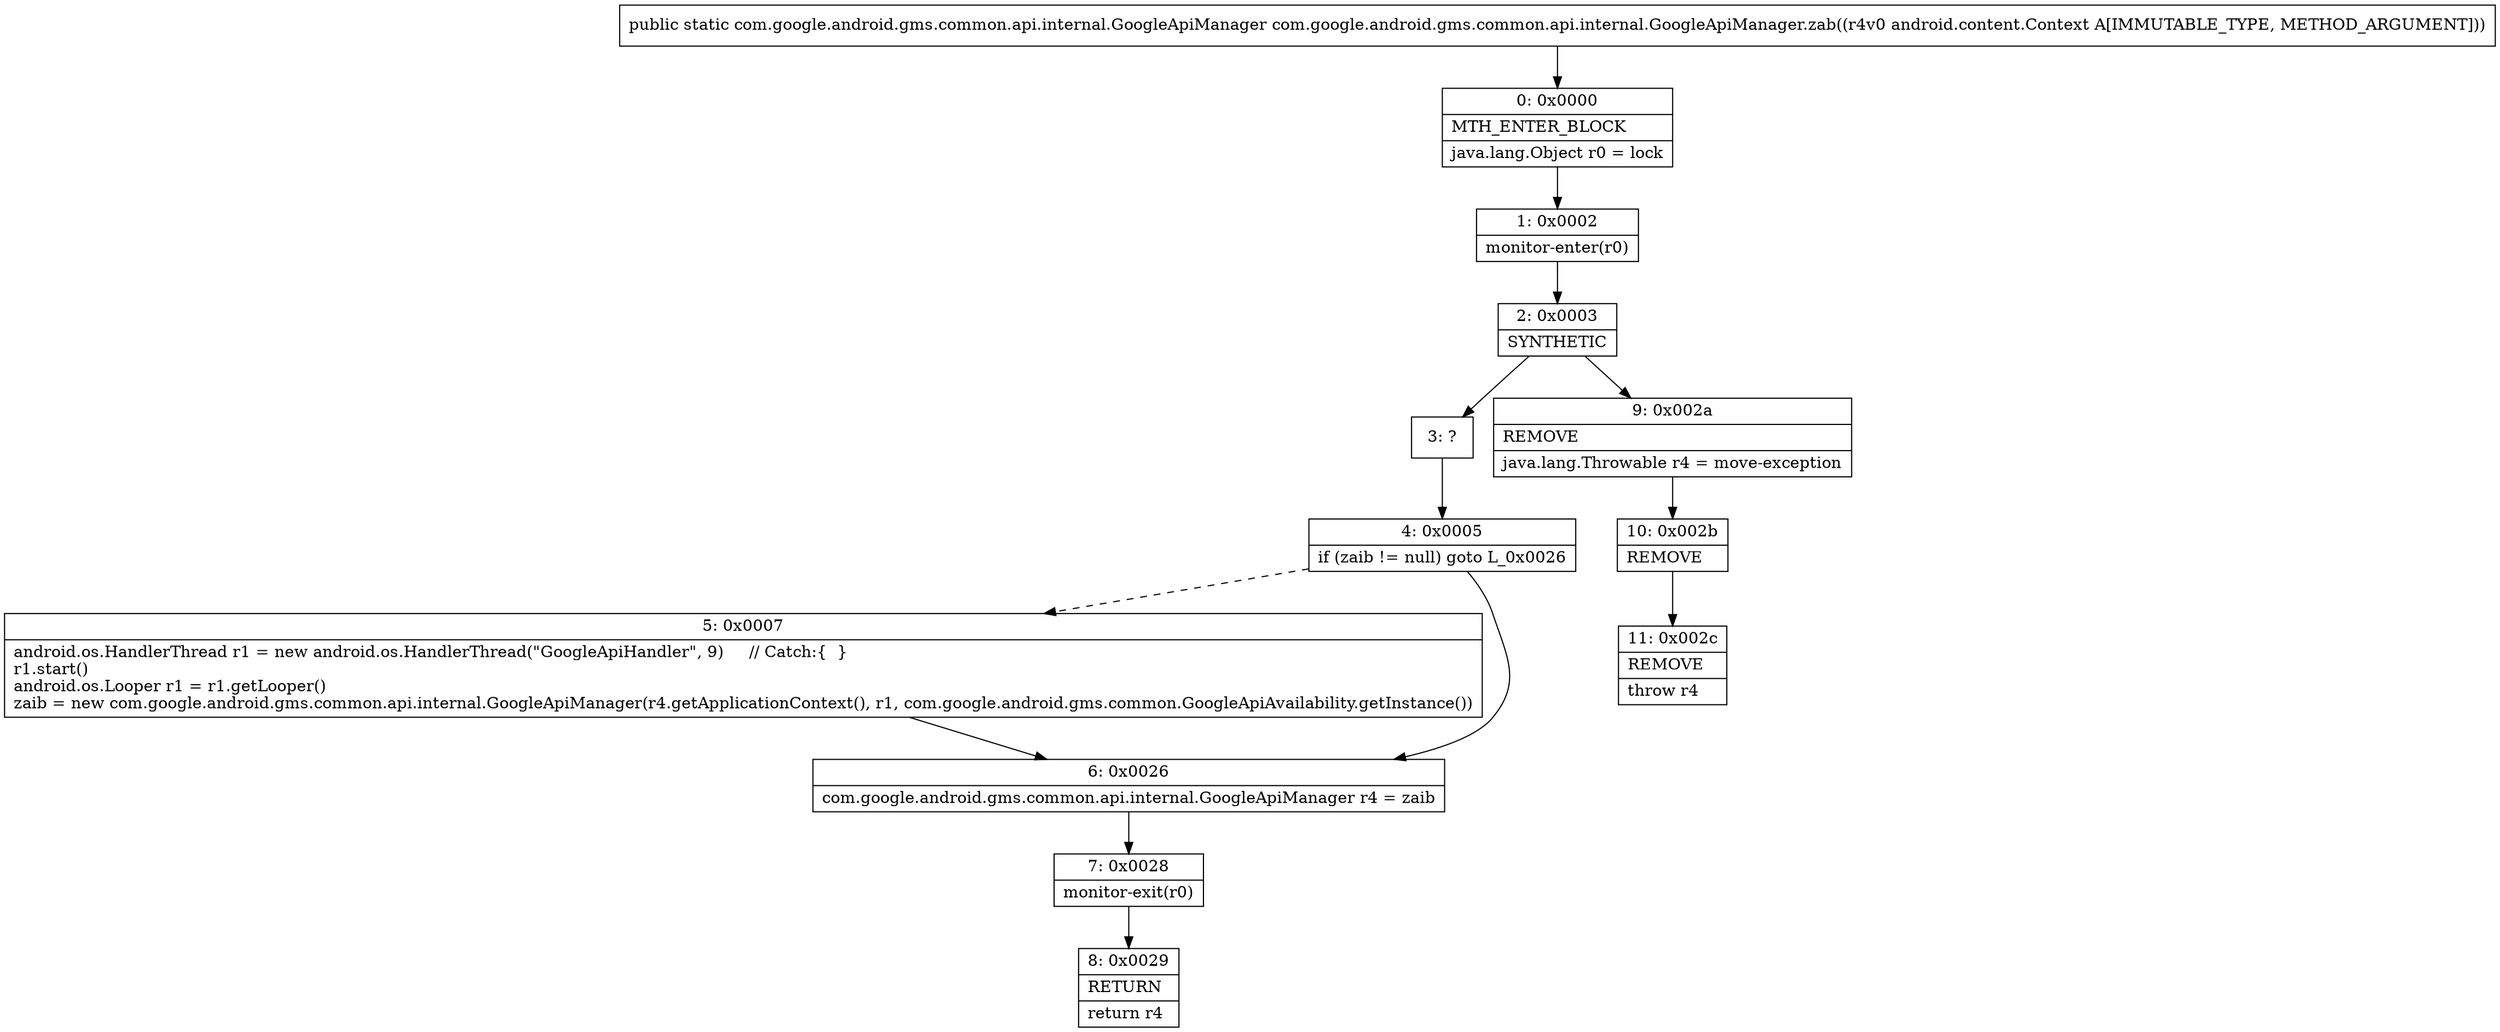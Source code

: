 digraph "CFG forcom.google.android.gms.common.api.internal.GoogleApiManager.zab(Landroid\/content\/Context;)Lcom\/google\/android\/gms\/common\/api\/internal\/GoogleApiManager;" {
Node_0 [shape=record,label="{0\:\ 0x0000|MTH_ENTER_BLOCK\l|java.lang.Object r0 = lock\l}"];
Node_1 [shape=record,label="{1\:\ 0x0002|monitor\-enter(r0)\l}"];
Node_2 [shape=record,label="{2\:\ 0x0003|SYNTHETIC\l}"];
Node_3 [shape=record,label="{3\:\ ?}"];
Node_4 [shape=record,label="{4\:\ 0x0005|if (zaib != null) goto L_0x0026\l}"];
Node_5 [shape=record,label="{5\:\ 0x0007|android.os.HandlerThread r1 = new android.os.HandlerThread(\"GoogleApiHandler\", 9)     \/\/ Catch:\{  \}\lr1.start()\landroid.os.Looper r1 = r1.getLooper()\lzaib = new com.google.android.gms.common.api.internal.GoogleApiManager(r4.getApplicationContext(), r1, com.google.android.gms.common.GoogleApiAvailability.getInstance())\l}"];
Node_6 [shape=record,label="{6\:\ 0x0026|com.google.android.gms.common.api.internal.GoogleApiManager r4 = zaib\l}"];
Node_7 [shape=record,label="{7\:\ 0x0028|monitor\-exit(r0)\l}"];
Node_8 [shape=record,label="{8\:\ 0x0029|RETURN\l|return r4\l}"];
Node_9 [shape=record,label="{9\:\ 0x002a|REMOVE\l|java.lang.Throwable r4 = move\-exception\l}"];
Node_10 [shape=record,label="{10\:\ 0x002b|REMOVE\l}"];
Node_11 [shape=record,label="{11\:\ 0x002c|REMOVE\l|throw r4\l}"];
MethodNode[shape=record,label="{public static com.google.android.gms.common.api.internal.GoogleApiManager com.google.android.gms.common.api.internal.GoogleApiManager.zab((r4v0 android.content.Context A[IMMUTABLE_TYPE, METHOD_ARGUMENT])) }"];
MethodNode -> Node_0;
Node_0 -> Node_1;
Node_1 -> Node_2;
Node_2 -> Node_3;
Node_2 -> Node_9;
Node_3 -> Node_4;
Node_4 -> Node_5[style=dashed];
Node_4 -> Node_6;
Node_5 -> Node_6;
Node_6 -> Node_7;
Node_7 -> Node_8;
Node_9 -> Node_10;
Node_10 -> Node_11;
}

